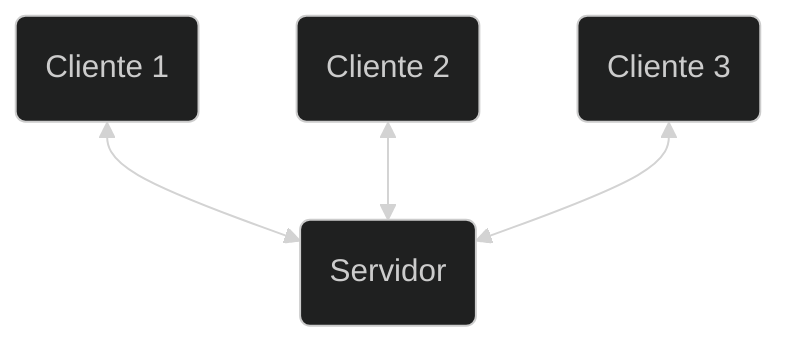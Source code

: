 ---
config:
  theme: dark
  look: classic
---
flowchart TD
    Client_1("Cliente 1") <--> Server("Servidor")
    Client_2("Cliente 2") <--> Server("Servidor")
    Client_3("Cliente 3") <--> Server("Servidor")